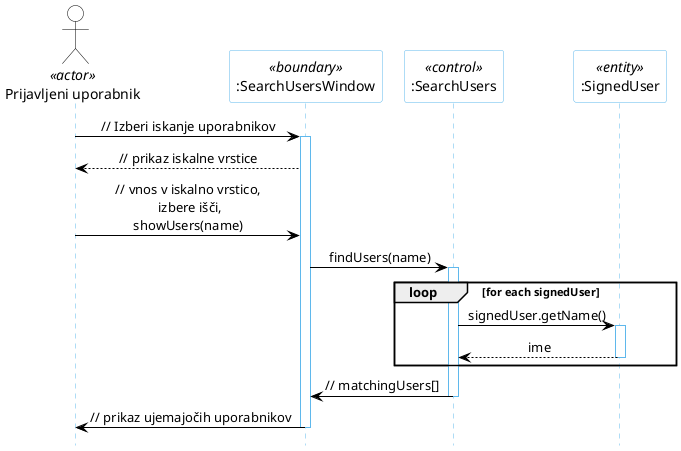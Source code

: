 @startuml urejanjeSeznamaOpravil
hide footbox

skinparam backgroundcolor transparent
skinparam defaultTextAlignment center
skinparam actorBorderColor black
skinparam actorBackgroundColor white
skinparam arrowColor black  
skinparam sequenceLifeLineBorderColor #5FB8EC
skinparam sequenceParticipantBorderColor #5FB8EC
skinparam sequenceParticipantBackgroundColor white

actor "Prijavljeni uporabnik" as pup<<actor>>
participant ":SearchUsersWindow" as Vmesnik <<boundary>>
participant ":SearchUsers" as search <<control>>
participant ":SignedUser" as signedUser <<entity>>



pup -> Vmesnik: // Izberi iskanje uporabnikov

activate Vmesnik
pup <-- Vmesnik: // prikaz iskalne vrstice
pup -> Vmesnik: // vnos v iskalno vrstico,\n izbere išči,\nshowUsers(name)
Vmesnik -> search: findUsers(name)
activate search
loop for each signedUser
search -> signedUser: signedUser.getName()
activate signedUser
signedUser --> search: ime
deactivate signedUser
end
search -> Vmesnik: // matchingUsers[]
deactivate search
Vmesnik -> pup: // prikaz ujemajočih uporabnikov
deactivate Vmesnik